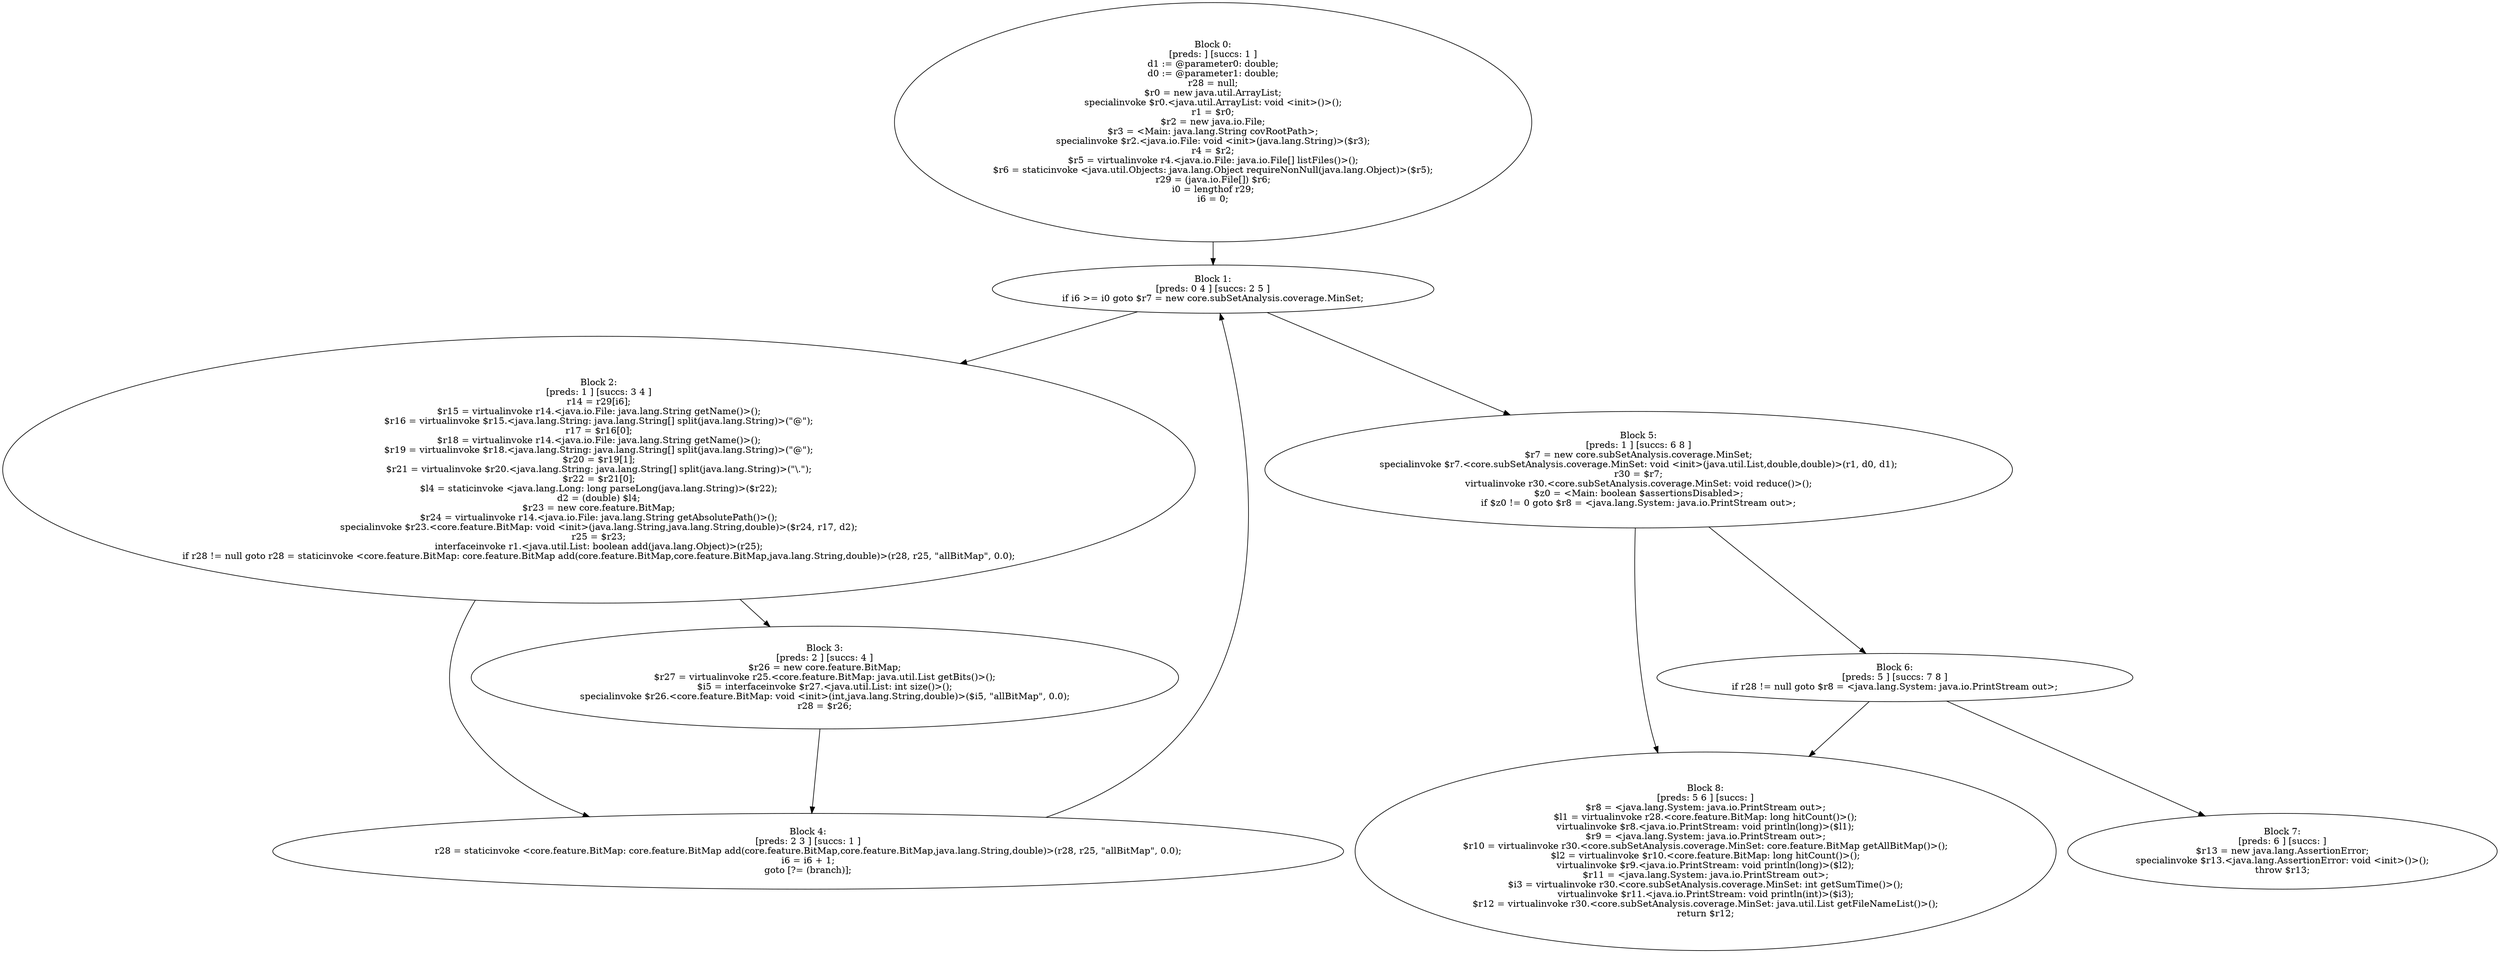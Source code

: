 digraph "unitGraph" {
    "Block 0:
[preds: ] [succs: 1 ]
d1 := @parameter0: double;
d0 := @parameter1: double;
r28 = null;
$r0 = new java.util.ArrayList;
specialinvoke $r0.<java.util.ArrayList: void <init>()>();
r1 = $r0;
$r2 = new java.io.File;
$r3 = <Main: java.lang.String covRootPath>;
specialinvoke $r2.<java.io.File: void <init>(java.lang.String)>($r3);
r4 = $r2;
$r5 = virtualinvoke r4.<java.io.File: java.io.File[] listFiles()>();
$r6 = staticinvoke <java.util.Objects: java.lang.Object requireNonNull(java.lang.Object)>($r5);
r29 = (java.io.File[]) $r6;
i0 = lengthof r29;
i6 = 0;
"
    "Block 1:
[preds: 0 4 ] [succs: 2 5 ]
if i6 >= i0 goto $r7 = new core.subSetAnalysis.coverage.MinSet;
"
    "Block 2:
[preds: 1 ] [succs: 3 4 ]
r14 = r29[i6];
$r15 = virtualinvoke r14.<java.io.File: java.lang.String getName()>();
$r16 = virtualinvoke $r15.<java.lang.String: java.lang.String[] split(java.lang.String)>(\"@\");
r17 = $r16[0];
$r18 = virtualinvoke r14.<java.io.File: java.lang.String getName()>();
$r19 = virtualinvoke $r18.<java.lang.String: java.lang.String[] split(java.lang.String)>(\"@\");
$r20 = $r19[1];
$r21 = virtualinvoke $r20.<java.lang.String: java.lang.String[] split(java.lang.String)>(\"\\.\");
$r22 = $r21[0];
$l4 = staticinvoke <java.lang.Long: long parseLong(java.lang.String)>($r22);
d2 = (double) $l4;
$r23 = new core.feature.BitMap;
$r24 = virtualinvoke r14.<java.io.File: java.lang.String getAbsolutePath()>();
specialinvoke $r23.<core.feature.BitMap: void <init>(java.lang.String,java.lang.String,double)>($r24, r17, d2);
r25 = $r23;
interfaceinvoke r1.<java.util.List: boolean add(java.lang.Object)>(r25);
if r28 != null goto r28 = staticinvoke <core.feature.BitMap: core.feature.BitMap add(core.feature.BitMap,core.feature.BitMap,java.lang.String,double)>(r28, r25, \"allBitMap\", 0.0);
"
    "Block 3:
[preds: 2 ] [succs: 4 ]
$r26 = new core.feature.BitMap;
$r27 = virtualinvoke r25.<core.feature.BitMap: java.util.List getBits()>();
$i5 = interfaceinvoke $r27.<java.util.List: int size()>();
specialinvoke $r26.<core.feature.BitMap: void <init>(int,java.lang.String,double)>($i5, \"allBitMap\", 0.0);
r28 = $r26;
"
    "Block 4:
[preds: 2 3 ] [succs: 1 ]
r28 = staticinvoke <core.feature.BitMap: core.feature.BitMap add(core.feature.BitMap,core.feature.BitMap,java.lang.String,double)>(r28, r25, \"allBitMap\", 0.0);
i6 = i6 + 1;
goto [?= (branch)];
"
    "Block 5:
[preds: 1 ] [succs: 6 8 ]
$r7 = new core.subSetAnalysis.coverage.MinSet;
specialinvoke $r7.<core.subSetAnalysis.coverage.MinSet: void <init>(java.util.List,double,double)>(r1, d0, d1);
r30 = $r7;
virtualinvoke r30.<core.subSetAnalysis.coverage.MinSet: void reduce()>();
$z0 = <Main: boolean $assertionsDisabled>;
if $z0 != 0 goto $r8 = <java.lang.System: java.io.PrintStream out>;
"
    "Block 6:
[preds: 5 ] [succs: 7 8 ]
if r28 != null goto $r8 = <java.lang.System: java.io.PrintStream out>;
"
    "Block 7:
[preds: 6 ] [succs: ]
$r13 = new java.lang.AssertionError;
specialinvoke $r13.<java.lang.AssertionError: void <init>()>();
throw $r13;
"
    "Block 8:
[preds: 5 6 ] [succs: ]
$r8 = <java.lang.System: java.io.PrintStream out>;
$l1 = virtualinvoke r28.<core.feature.BitMap: long hitCount()>();
virtualinvoke $r8.<java.io.PrintStream: void println(long)>($l1);
$r9 = <java.lang.System: java.io.PrintStream out>;
$r10 = virtualinvoke r30.<core.subSetAnalysis.coverage.MinSet: core.feature.BitMap getAllBitMap()>();
$l2 = virtualinvoke $r10.<core.feature.BitMap: long hitCount()>();
virtualinvoke $r9.<java.io.PrintStream: void println(long)>($l2);
$r11 = <java.lang.System: java.io.PrintStream out>;
$i3 = virtualinvoke r30.<core.subSetAnalysis.coverage.MinSet: int getSumTime()>();
virtualinvoke $r11.<java.io.PrintStream: void println(int)>($i3);
$r12 = virtualinvoke r30.<core.subSetAnalysis.coverage.MinSet: java.util.List getFileNameList()>();
return $r12;
"
    "Block 0:
[preds: ] [succs: 1 ]
d1 := @parameter0: double;
d0 := @parameter1: double;
r28 = null;
$r0 = new java.util.ArrayList;
specialinvoke $r0.<java.util.ArrayList: void <init>()>();
r1 = $r0;
$r2 = new java.io.File;
$r3 = <Main: java.lang.String covRootPath>;
specialinvoke $r2.<java.io.File: void <init>(java.lang.String)>($r3);
r4 = $r2;
$r5 = virtualinvoke r4.<java.io.File: java.io.File[] listFiles()>();
$r6 = staticinvoke <java.util.Objects: java.lang.Object requireNonNull(java.lang.Object)>($r5);
r29 = (java.io.File[]) $r6;
i0 = lengthof r29;
i6 = 0;
"->"Block 1:
[preds: 0 4 ] [succs: 2 5 ]
if i6 >= i0 goto $r7 = new core.subSetAnalysis.coverage.MinSet;
";
    "Block 1:
[preds: 0 4 ] [succs: 2 5 ]
if i6 >= i0 goto $r7 = new core.subSetAnalysis.coverage.MinSet;
"->"Block 2:
[preds: 1 ] [succs: 3 4 ]
r14 = r29[i6];
$r15 = virtualinvoke r14.<java.io.File: java.lang.String getName()>();
$r16 = virtualinvoke $r15.<java.lang.String: java.lang.String[] split(java.lang.String)>(\"@\");
r17 = $r16[0];
$r18 = virtualinvoke r14.<java.io.File: java.lang.String getName()>();
$r19 = virtualinvoke $r18.<java.lang.String: java.lang.String[] split(java.lang.String)>(\"@\");
$r20 = $r19[1];
$r21 = virtualinvoke $r20.<java.lang.String: java.lang.String[] split(java.lang.String)>(\"\\.\");
$r22 = $r21[0];
$l4 = staticinvoke <java.lang.Long: long parseLong(java.lang.String)>($r22);
d2 = (double) $l4;
$r23 = new core.feature.BitMap;
$r24 = virtualinvoke r14.<java.io.File: java.lang.String getAbsolutePath()>();
specialinvoke $r23.<core.feature.BitMap: void <init>(java.lang.String,java.lang.String,double)>($r24, r17, d2);
r25 = $r23;
interfaceinvoke r1.<java.util.List: boolean add(java.lang.Object)>(r25);
if r28 != null goto r28 = staticinvoke <core.feature.BitMap: core.feature.BitMap add(core.feature.BitMap,core.feature.BitMap,java.lang.String,double)>(r28, r25, \"allBitMap\", 0.0);
";
    "Block 1:
[preds: 0 4 ] [succs: 2 5 ]
if i6 >= i0 goto $r7 = new core.subSetAnalysis.coverage.MinSet;
"->"Block 5:
[preds: 1 ] [succs: 6 8 ]
$r7 = new core.subSetAnalysis.coverage.MinSet;
specialinvoke $r7.<core.subSetAnalysis.coverage.MinSet: void <init>(java.util.List,double,double)>(r1, d0, d1);
r30 = $r7;
virtualinvoke r30.<core.subSetAnalysis.coverage.MinSet: void reduce()>();
$z0 = <Main: boolean $assertionsDisabled>;
if $z0 != 0 goto $r8 = <java.lang.System: java.io.PrintStream out>;
";
    "Block 2:
[preds: 1 ] [succs: 3 4 ]
r14 = r29[i6];
$r15 = virtualinvoke r14.<java.io.File: java.lang.String getName()>();
$r16 = virtualinvoke $r15.<java.lang.String: java.lang.String[] split(java.lang.String)>(\"@\");
r17 = $r16[0];
$r18 = virtualinvoke r14.<java.io.File: java.lang.String getName()>();
$r19 = virtualinvoke $r18.<java.lang.String: java.lang.String[] split(java.lang.String)>(\"@\");
$r20 = $r19[1];
$r21 = virtualinvoke $r20.<java.lang.String: java.lang.String[] split(java.lang.String)>(\"\\.\");
$r22 = $r21[0];
$l4 = staticinvoke <java.lang.Long: long parseLong(java.lang.String)>($r22);
d2 = (double) $l4;
$r23 = new core.feature.BitMap;
$r24 = virtualinvoke r14.<java.io.File: java.lang.String getAbsolutePath()>();
specialinvoke $r23.<core.feature.BitMap: void <init>(java.lang.String,java.lang.String,double)>($r24, r17, d2);
r25 = $r23;
interfaceinvoke r1.<java.util.List: boolean add(java.lang.Object)>(r25);
if r28 != null goto r28 = staticinvoke <core.feature.BitMap: core.feature.BitMap add(core.feature.BitMap,core.feature.BitMap,java.lang.String,double)>(r28, r25, \"allBitMap\", 0.0);
"->"Block 3:
[preds: 2 ] [succs: 4 ]
$r26 = new core.feature.BitMap;
$r27 = virtualinvoke r25.<core.feature.BitMap: java.util.List getBits()>();
$i5 = interfaceinvoke $r27.<java.util.List: int size()>();
specialinvoke $r26.<core.feature.BitMap: void <init>(int,java.lang.String,double)>($i5, \"allBitMap\", 0.0);
r28 = $r26;
";
    "Block 2:
[preds: 1 ] [succs: 3 4 ]
r14 = r29[i6];
$r15 = virtualinvoke r14.<java.io.File: java.lang.String getName()>();
$r16 = virtualinvoke $r15.<java.lang.String: java.lang.String[] split(java.lang.String)>(\"@\");
r17 = $r16[0];
$r18 = virtualinvoke r14.<java.io.File: java.lang.String getName()>();
$r19 = virtualinvoke $r18.<java.lang.String: java.lang.String[] split(java.lang.String)>(\"@\");
$r20 = $r19[1];
$r21 = virtualinvoke $r20.<java.lang.String: java.lang.String[] split(java.lang.String)>(\"\\.\");
$r22 = $r21[0];
$l4 = staticinvoke <java.lang.Long: long parseLong(java.lang.String)>($r22);
d2 = (double) $l4;
$r23 = new core.feature.BitMap;
$r24 = virtualinvoke r14.<java.io.File: java.lang.String getAbsolutePath()>();
specialinvoke $r23.<core.feature.BitMap: void <init>(java.lang.String,java.lang.String,double)>($r24, r17, d2);
r25 = $r23;
interfaceinvoke r1.<java.util.List: boolean add(java.lang.Object)>(r25);
if r28 != null goto r28 = staticinvoke <core.feature.BitMap: core.feature.BitMap add(core.feature.BitMap,core.feature.BitMap,java.lang.String,double)>(r28, r25, \"allBitMap\", 0.0);
"->"Block 4:
[preds: 2 3 ] [succs: 1 ]
r28 = staticinvoke <core.feature.BitMap: core.feature.BitMap add(core.feature.BitMap,core.feature.BitMap,java.lang.String,double)>(r28, r25, \"allBitMap\", 0.0);
i6 = i6 + 1;
goto [?= (branch)];
";
    "Block 3:
[preds: 2 ] [succs: 4 ]
$r26 = new core.feature.BitMap;
$r27 = virtualinvoke r25.<core.feature.BitMap: java.util.List getBits()>();
$i5 = interfaceinvoke $r27.<java.util.List: int size()>();
specialinvoke $r26.<core.feature.BitMap: void <init>(int,java.lang.String,double)>($i5, \"allBitMap\", 0.0);
r28 = $r26;
"->"Block 4:
[preds: 2 3 ] [succs: 1 ]
r28 = staticinvoke <core.feature.BitMap: core.feature.BitMap add(core.feature.BitMap,core.feature.BitMap,java.lang.String,double)>(r28, r25, \"allBitMap\", 0.0);
i6 = i6 + 1;
goto [?= (branch)];
";
    "Block 4:
[preds: 2 3 ] [succs: 1 ]
r28 = staticinvoke <core.feature.BitMap: core.feature.BitMap add(core.feature.BitMap,core.feature.BitMap,java.lang.String,double)>(r28, r25, \"allBitMap\", 0.0);
i6 = i6 + 1;
goto [?= (branch)];
"->"Block 1:
[preds: 0 4 ] [succs: 2 5 ]
if i6 >= i0 goto $r7 = new core.subSetAnalysis.coverage.MinSet;
";
    "Block 5:
[preds: 1 ] [succs: 6 8 ]
$r7 = new core.subSetAnalysis.coverage.MinSet;
specialinvoke $r7.<core.subSetAnalysis.coverage.MinSet: void <init>(java.util.List,double,double)>(r1, d0, d1);
r30 = $r7;
virtualinvoke r30.<core.subSetAnalysis.coverage.MinSet: void reduce()>();
$z0 = <Main: boolean $assertionsDisabled>;
if $z0 != 0 goto $r8 = <java.lang.System: java.io.PrintStream out>;
"->"Block 6:
[preds: 5 ] [succs: 7 8 ]
if r28 != null goto $r8 = <java.lang.System: java.io.PrintStream out>;
";
    "Block 5:
[preds: 1 ] [succs: 6 8 ]
$r7 = new core.subSetAnalysis.coverage.MinSet;
specialinvoke $r7.<core.subSetAnalysis.coverage.MinSet: void <init>(java.util.List,double,double)>(r1, d0, d1);
r30 = $r7;
virtualinvoke r30.<core.subSetAnalysis.coverage.MinSet: void reduce()>();
$z0 = <Main: boolean $assertionsDisabled>;
if $z0 != 0 goto $r8 = <java.lang.System: java.io.PrintStream out>;
"->"Block 8:
[preds: 5 6 ] [succs: ]
$r8 = <java.lang.System: java.io.PrintStream out>;
$l1 = virtualinvoke r28.<core.feature.BitMap: long hitCount()>();
virtualinvoke $r8.<java.io.PrintStream: void println(long)>($l1);
$r9 = <java.lang.System: java.io.PrintStream out>;
$r10 = virtualinvoke r30.<core.subSetAnalysis.coverage.MinSet: core.feature.BitMap getAllBitMap()>();
$l2 = virtualinvoke $r10.<core.feature.BitMap: long hitCount()>();
virtualinvoke $r9.<java.io.PrintStream: void println(long)>($l2);
$r11 = <java.lang.System: java.io.PrintStream out>;
$i3 = virtualinvoke r30.<core.subSetAnalysis.coverage.MinSet: int getSumTime()>();
virtualinvoke $r11.<java.io.PrintStream: void println(int)>($i3);
$r12 = virtualinvoke r30.<core.subSetAnalysis.coverage.MinSet: java.util.List getFileNameList()>();
return $r12;
";
    "Block 6:
[preds: 5 ] [succs: 7 8 ]
if r28 != null goto $r8 = <java.lang.System: java.io.PrintStream out>;
"->"Block 7:
[preds: 6 ] [succs: ]
$r13 = new java.lang.AssertionError;
specialinvoke $r13.<java.lang.AssertionError: void <init>()>();
throw $r13;
";
    "Block 6:
[preds: 5 ] [succs: 7 8 ]
if r28 != null goto $r8 = <java.lang.System: java.io.PrintStream out>;
"->"Block 8:
[preds: 5 6 ] [succs: ]
$r8 = <java.lang.System: java.io.PrintStream out>;
$l1 = virtualinvoke r28.<core.feature.BitMap: long hitCount()>();
virtualinvoke $r8.<java.io.PrintStream: void println(long)>($l1);
$r9 = <java.lang.System: java.io.PrintStream out>;
$r10 = virtualinvoke r30.<core.subSetAnalysis.coverage.MinSet: core.feature.BitMap getAllBitMap()>();
$l2 = virtualinvoke $r10.<core.feature.BitMap: long hitCount()>();
virtualinvoke $r9.<java.io.PrintStream: void println(long)>($l2);
$r11 = <java.lang.System: java.io.PrintStream out>;
$i3 = virtualinvoke r30.<core.subSetAnalysis.coverage.MinSet: int getSumTime()>();
virtualinvoke $r11.<java.io.PrintStream: void println(int)>($i3);
$r12 = virtualinvoke r30.<core.subSetAnalysis.coverage.MinSet: java.util.List getFileNameList()>();
return $r12;
";
}
